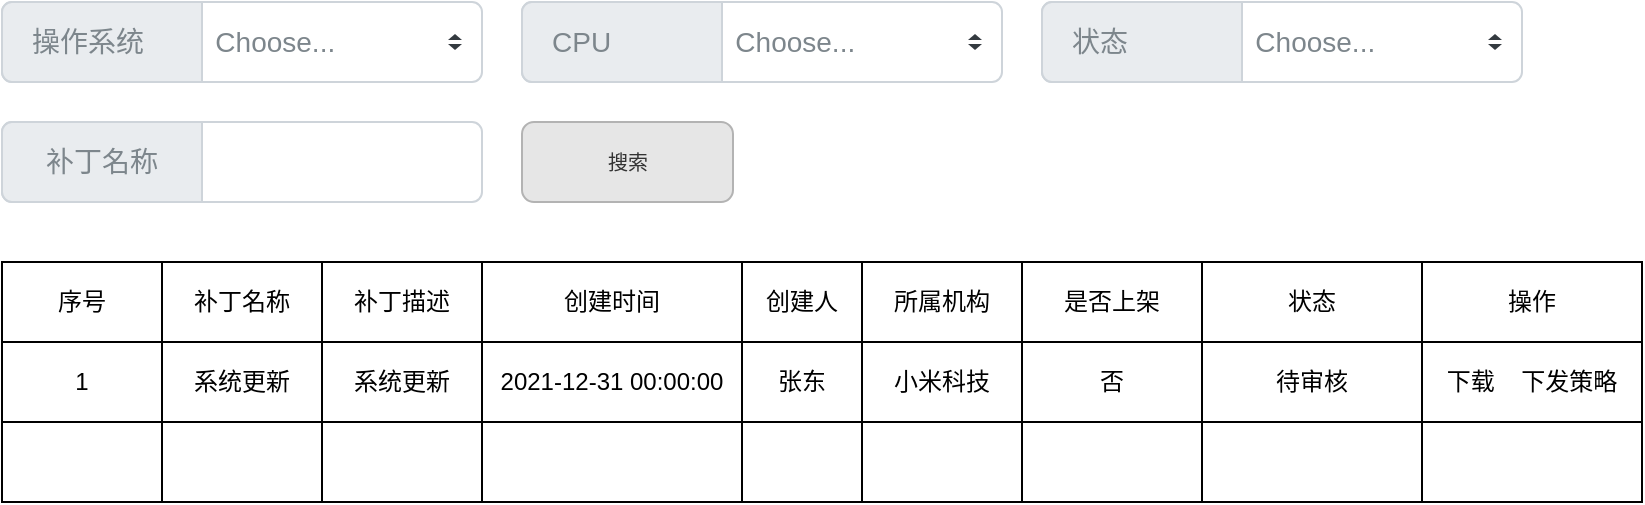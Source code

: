 <mxfile version="16.1.0" type="github">
  <diagram id="z2gaMsfShZ4F0MRCVoo6" name="第 1 页">
    <mxGraphModel dx="1038" dy="491" grid="1" gridSize="10" guides="1" tooltips="1" connect="1" arrows="1" fold="1" page="1" pageScale="1" pageWidth="827" pageHeight="1169" math="0" shadow="0">
      <root>
        <mxCell id="0" />
        <mxCell id="1" parent="0" />
        <mxCell id="6aC0EF3Te_C8uDhv51xv-1" value="" style="shape=table;html=1;whiteSpace=wrap;startSize=0;container=1;collapsible=0;childLayout=tableLayout;" parent="1" vertex="1">
          <mxGeometry x="100" y="170" width="820" height="120" as="geometry" />
        </mxCell>
        <mxCell id="6aC0EF3Te_C8uDhv51xv-2" value="" style="shape=partialRectangle;html=1;whiteSpace=wrap;collapsible=0;dropTarget=0;pointerEvents=0;fillColor=none;top=0;left=0;bottom=0;right=0;points=[[0,0.5],[1,0.5]];portConstraint=eastwest;" parent="6aC0EF3Te_C8uDhv51xv-1" vertex="1">
          <mxGeometry width="820" height="40" as="geometry" />
        </mxCell>
        <mxCell id="6aC0EF3Te_C8uDhv51xv-3" value="序号" style="shape=partialRectangle;html=1;whiteSpace=wrap;connectable=0;fillColor=none;top=0;left=0;bottom=0;right=0;overflow=hidden;pointerEvents=1;" parent="6aC0EF3Te_C8uDhv51xv-2" vertex="1">
          <mxGeometry width="80" height="40" as="geometry">
            <mxRectangle width="80" height="40" as="alternateBounds" />
          </mxGeometry>
        </mxCell>
        <mxCell id="6aC0EF3Te_C8uDhv51xv-4" value="补丁名称" style="shape=partialRectangle;html=1;whiteSpace=wrap;connectable=0;fillColor=none;top=0;left=0;bottom=0;right=0;overflow=hidden;pointerEvents=1;" parent="6aC0EF3Te_C8uDhv51xv-2" vertex="1">
          <mxGeometry x="80" width="80" height="40" as="geometry">
            <mxRectangle width="80" height="40" as="alternateBounds" />
          </mxGeometry>
        </mxCell>
        <mxCell id="6aC0EF3Te_C8uDhv51xv-5" value="补丁描述" style="shape=partialRectangle;html=1;whiteSpace=wrap;connectable=0;fillColor=none;top=0;left=0;bottom=0;right=0;overflow=hidden;pointerEvents=1;" parent="6aC0EF3Te_C8uDhv51xv-2" vertex="1">
          <mxGeometry x="160" width="80" height="40" as="geometry">
            <mxRectangle width="80" height="40" as="alternateBounds" />
          </mxGeometry>
        </mxCell>
        <mxCell id="6aC0EF3Te_C8uDhv51xv-14" value="创建时间" style="shape=partialRectangle;html=1;whiteSpace=wrap;connectable=0;fillColor=none;top=0;left=0;bottom=0;right=0;overflow=hidden;pointerEvents=1;" parent="6aC0EF3Te_C8uDhv51xv-2" vertex="1">
          <mxGeometry x="240" width="130" height="40" as="geometry">
            <mxRectangle width="130" height="40" as="alternateBounds" />
          </mxGeometry>
        </mxCell>
        <mxCell id="6aC0EF3Te_C8uDhv51xv-17" value="创建人" style="shape=partialRectangle;html=1;whiteSpace=wrap;connectable=0;fillColor=none;top=0;left=0;bottom=0;right=0;overflow=hidden;pointerEvents=1;" parent="6aC0EF3Te_C8uDhv51xv-2" vertex="1">
          <mxGeometry x="370" width="60" height="40" as="geometry">
            <mxRectangle width="60" height="40" as="alternateBounds" />
          </mxGeometry>
        </mxCell>
        <mxCell id="6aC0EF3Te_C8uDhv51xv-20" value="所属机构" style="shape=partialRectangle;html=1;whiteSpace=wrap;connectable=0;fillColor=none;top=0;left=0;bottom=0;right=0;overflow=hidden;pointerEvents=1;" parent="6aC0EF3Te_C8uDhv51xv-2" vertex="1">
          <mxGeometry x="430" width="80" height="40" as="geometry">
            <mxRectangle width="80" height="40" as="alternateBounds" />
          </mxGeometry>
        </mxCell>
        <mxCell id="6aC0EF3Te_C8uDhv51xv-23" value="是否上架" style="shape=partialRectangle;html=1;whiteSpace=wrap;connectable=0;fillColor=none;top=0;left=0;bottom=0;right=0;overflow=hidden;pointerEvents=1;" parent="6aC0EF3Te_C8uDhv51xv-2" vertex="1">
          <mxGeometry x="510" width="90" height="40" as="geometry">
            <mxRectangle width="90" height="40" as="alternateBounds" />
          </mxGeometry>
        </mxCell>
        <mxCell id="6aC0EF3Te_C8uDhv51xv-26" value="状态" style="shape=partialRectangle;html=1;whiteSpace=wrap;connectable=0;fillColor=none;top=0;left=0;bottom=0;right=0;overflow=hidden;pointerEvents=1;" parent="6aC0EF3Te_C8uDhv51xv-2" vertex="1">
          <mxGeometry x="600" width="110" height="40" as="geometry">
            <mxRectangle width="110" height="40" as="alternateBounds" />
          </mxGeometry>
        </mxCell>
        <mxCell id="6aC0EF3Te_C8uDhv51xv-38" value="操作" style="shape=partialRectangle;html=1;whiteSpace=wrap;connectable=0;fillColor=none;top=0;left=0;bottom=0;right=0;overflow=hidden;pointerEvents=1;" parent="6aC0EF3Te_C8uDhv51xv-2" vertex="1">
          <mxGeometry x="710" width="110" height="40" as="geometry">
            <mxRectangle width="110" height="40" as="alternateBounds" />
          </mxGeometry>
        </mxCell>
        <mxCell id="6aC0EF3Te_C8uDhv51xv-6" value="" style="shape=partialRectangle;html=1;whiteSpace=wrap;collapsible=0;dropTarget=0;pointerEvents=0;fillColor=none;top=0;left=0;bottom=0;right=0;points=[[0,0.5],[1,0.5]];portConstraint=eastwest;" parent="6aC0EF3Te_C8uDhv51xv-1" vertex="1">
          <mxGeometry y="40" width="820" height="40" as="geometry" />
        </mxCell>
        <mxCell id="6aC0EF3Te_C8uDhv51xv-7" value="1" style="shape=partialRectangle;html=1;whiteSpace=wrap;connectable=0;fillColor=none;top=0;left=0;bottom=0;right=0;overflow=hidden;pointerEvents=1;" parent="6aC0EF3Te_C8uDhv51xv-6" vertex="1">
          <mxGeometry width="80" height="40" as="geometry">
            <mxRectangle width="80" height="40" as="alternateBounds" />
          </mxGeometry>
        </mxCell>
        <mxCell id="6aC0EF3Te_C8uDhv51xv-8" value="系统更新" style="shape=partialRectangle;html=1;whiteSpace=wrap;connectable=0;fillColor=none;top=0;left=0;bottom=0;right=0;overflow=hidden;pointerEvents=1;" parent="6aC0EF3Te_C8uDhv51xv-6" vertex="1">
          <mxGeometry x="80" width="80" height="40" as="geometry">
            <mxRectangle width="80" height="40" as="alternateBounds" />
          </mxGeometry>
        </mxCell>
        <mxCell id="6aC0EF3Te_C8uDhv51xv-9" value="系统更新" style="shape=partialRectangle;html=1;whiteSpace=wrap;connectable=0;fillColor=none;top=0;left=0;bottom=0;right=0;overflow=hidden;pointerEvents=1;" parent="6aC0EF3Te_C8uDhv51xv-6" vertex="1">
          <mxGeometry x="160" width="80" height="40" as="geometry">
            <mxRectangle width="80" height="40" as="alternateBounds" />
          </mxGeometry>
        </mxCell>
        <mxCell id="6aC0EF3Te_C8uDhv51xv-15" value="2021-12-31 00:00:00" style="shape=partialRectangle;html=1;whiteSpace=wrap;connectable=0;fillColor=none;top=0;left=0;bottom=0;right=0;overflow=hidden;pointerEvents=1;" parent="6aC0EF3Te_C8uDhv51xv-6" vertex="1">
          <mxGeometry x="240" width="130" height="40" as="geometry">
            <mxRectangle width="130" height="40" as="alternateBounds" />
          </mxGeometry>
        </mxCell>
        <mxCell id="6aC0EF3Te_C8uDhv51xv-18" value="张东" style="shape=partialRectangle;html=1;whiteSpace=wrap;connectable=0;fillColor=none;top=0;left=0;bottom=0;right=0;overflow=hidden;pointerEvents=1;" parent="6aC0EF3Te_C8uDhv51xv-6" vertex="1">
          <mxGeometry x="370" width="60" height="40" as="geometry">
            <mxRectangle width="60" height="40" as="alternateBounds" />
          </mxGeometry>
        </mxCell>
        <mxCell id="6aC0EF3Te_C8uDhv51xv-21" value="小米科技" style="shape=partialRectangle;html=1;whiteSpace=wrap;connectable=0;fillColor=none;top=0;left=0;bottom=0;right=0;overflow=hidden;pointerEvents=1;" parent="6aC0EF3Te_C8uDhv51xv-6" vertex="1">
          <mxGeometry x="430" width="80" height="40" as="geometry">
            <mxRectangle width="80" height="40" as="alternateBounds" />
          </mxGeometry>
        </mxCell>
        <mxCell id="6aC0EF3Te_C8uDhv51xv-24" value="否" style="shape=partialRectangle;html=1;whiteSpace=wrap;connectable=0;fillColor=none;top=0;left=0;bottom=0;right=0;overflow=hidden;pointerEvents=1;" parent="6aC0EF3Te_C8uDhv51xv-6" vertex="1">
          <mxGeometry x="510" width="90" height="40" as="geometry">
            <mxRectangle width="90" height="40" as="alternateBounds" />
          </mxGeometry>
        </mxCell>
        <mxCell id="6aC0EF3Te_C8uDhv51xv-27" value="待审核" style="shape=partialRectangle;html=1;whiteSpace=wrap;connectable=0;fillColor=none;top=0;left=0;bottom=0;right=0;overflow=hidden;pointerEvents=1;" parent="6aC0EF3Te_C8uDhv51xv-6" vertex="1">
          <mxGeometry x="600" width="110" height="40" as="geometry">
            <mxRectangle width="110" height="40" as="alternateBounds" />
          </mxGeometry>
        </mxCell>
        <mxCell id="6aC0EF3Te_C8uDhv51xv-39" value="下载&amp;nbsp; &amp;nbsp; 下发策略" style="shape=partialRectangle;html=1;whiteSpace=wrap;connectable=0;fillColor=none;top=0;left=0;bottom=0;right=0;overflow=hidden;pointerEvents=1;" parent="6aC0EF3Te_C8uDhv51xv-6" vertex="1">
          <mxGeometry x="710" width="110" height="40" as="geometry">
            <mxRectangle width="110" height="40" as="alternateBounds" />
          </mxGeometry>
        </mxCell>
        <mxCell id="6aC0EF3Te_C8uDhv51xv-10" value="" style="shape=partialRectangle;html=1;whiteSpace=wrap;collapsible=0;dropTarget=0;pointerEvents=0;fillColor=none;top=0;left=0;bottom=0;right=0;points=[[0,0.5],[1,0.5]];portConstraint=eastwest;" parent="6aC0EF3Te_C8uDhv51xv-1" vertex="1">
          <mxGeometry y="80" width="820" height="40" as="geometry" />
        </mxCell>
        <mxCell id="6aC0EF3Te_C8uDhv51xv-11" value="" style="shape=partialRectangle;html=1;whiteSpace=wrap;connectable=0;fillColor=none;top=0;left=0;bottom=0;right=0;overflow=hidden;pointerEvents=1;" parent="6aC0EF3Te_C8uDhv51xv-10" vertex="1">
          <mxGeometry width="80" height="40" as="geometry">
            <mxRectangle width="80" height="40" as="alternateBounds" />
          </mxGeometry>
        </mxCell>
        <mxCell id="6aC0EF3Te_C8uDhv51xv-12" value="" style="shape=partialRectangle;html=1;whiteSpace=wrap;connectable=0;fillColor=none;top=0;left=0;bottom=0;right=0;overflow=hidden;pointerEvents=1;" parent="6aC0EF3Te_C8uDhv51xv-10" vertex="1">
          <mxGeometry x="80" width="80" height="40" as="geometry">
            <mxRectangle width="80" height="40" as="alternateBounds" />
          </mxGeometry>
        </mxCell>
        <mxCell id="6aC0EF3Te_C8uDhv51xv-13" value="" style="shape=partialRectangle;html=1;whiteSpace=wrap;connectable=0;fillColor=none;top=0;left=0;bottom=0;right=0;overflow=hidden;pointerEvents=1;" parent="6aC0EF3Te_C8uDhv51xv-10" vertex="1">
          <mxGeometry x="160" width="80" height="40" as="geometry">
            <mxRectangle width="80" height="40" as="alternateBounds" />
          </mxGeometry>
        </mxCell>
        <mxCell id="6aC0EF3Te_C8uDhv51xv-16" style="shape=partialRectangle;html=1;whiteSpace=wrap;connectable=0;fillColor=none;top=0;left=0;bottom=0;right=0;overflow=hidden;pointerEvents=1;" parent="6aC0EF3Te_C8uDhv51xv-10" vertex="1">
          <mxGeometry x="240" width="130" height="40" as="geometry">
            <mxRectangle width="130" height="40" as="alternateBounds" />
          </mxGeometry>
        </mxCell>
        <mxCell id="6aC0EF3Te_C8uDhv51xv-19" style="shape=partialRectangle;html=1;whiteSpace=wrap;connectable=0;fillColor=none;top=0;left=0;bottom=0;right=0;overflow=hidden;pointerEvents=1;" parent="6aC0EF3Te_C8uDhv51xv-10" vertex="1">
          <mxGeometry x="370" width="60" height="40" as="geometry">
            <mxRectangle width="60" height="40" as="alternateBounds" />
          </mxGeometry>
        </mxCell>
        <mxCell id="6aC0EF3Te_C8uDhv51xv-22" style="shape=partialRectangle;html=1;whiteSpace=wrap;connectable=0;fillColor=none;top=0;left=0;bottom=0;right=0;overflow=hidden;pointerEvents=1;" parent="6aC0EF3Te_C8uDhv51xv-10" vertex="1">
          <mxGeometry x="430" width="80" height="40" as="geometry">
            <mxRectangle width="80" height="40" as="alternateBounds" />
          </mxGeometry>
        </mxCell>
        <mxCell id="6aC0EF3Te_C8uDhv51xv-25" style="shape=partialRectangle;html=1;whiteSpace=wrap;connectable=0;fillColor=none;top=0;left=0;bottom=0;right=0;overflow=hidden;pointerEvents=1;" parent="6aC0EF3Te_C8uDhv51xv-10" vertex="1">
          <mxGeometry x="510" width="90" height="40" as="geometry">
            <mxRectangle width="90" height="40" as="alternateBounds" />
          </mxGeometry>
        </mxCell>
        <mxCell id="6aC0EF3Te_C8uDhv51xv-28" style="shape=partialRectangle;html=1;whiteSpace=wrap;connectable=0;fillColor=none;top=0;left=0;bottom=0;right=0;overflow=hidden;pointerEvents=1;" parent="6aC0EF3Te_C8uDhv51xv-10" vertex="1">
          <mxGeometry x="600" width="110" height="40" as="geometry">
            <mxRectangle width="110" height="40" as="alternateBounds" />
          </mxGeometry>
        </mxCell>
        <mxCell id="6aC0EF3Te_C8uDhv51xv-40" style="shape=partialRectangle;html=1;whiteSpace=wrap;connectable=0;fillColor=none;top=0;left=0;bottom=0;right=0;overflow=hidden;pointerEvents=1;" parent="6aC0EF3Te_C8uDhv51xv-10" vertex="1">
          <mxGeometry x="710" width="110" height="40" as="geometry">
            <mxRectangle width="110" height="40" as="alternateBounds" />
          </mxGeometry>
        </mxCell>
        <mxCell id="6aC0EF3Te_C8uDhv51xv-41" value="&amp;nbsp; &amp;nbsp;Choose..." style="html=1;shadow=0;dashed=0;shape=mxgraph.bootstrap.rrect;rSize=5;strokeColor=#CED4DA;html=1;whiteSpace=wrap;fillColor=#FFFFFF;fontColor=#7D868C;align=left;spacingLeft=80;spacing=15;fontSize=14;" parent="1" vertex="1">
          <mxGeometry x="100" y="40" width="240" height="40" as="geometry" />
        </mxCell>
        <mxCell id="6aC0EF3Te_C8uDhv51xv-42" value="" style="shape=triangle;direction=south;fillColor=#343A40;strokeColor=none;perimeter=none;" parent="6aC0EF3Te_C8uDhv51xv-41" vertex="1">
          <mxGeometry x="1" y="0.5" width="7" height="3" relative="1" as="geometry">
            <mxPoint x="-17" y="1" as="offset" />
          </mxGeometry>
        </mxCell>
        <mxCell id="6aC0EF3Te_C8uDhv51xv-43" value="" style="shape=triangle;direction=north;fillColor=#343A40;strokeColor=none;perimeter=none;" parent="6aC0EF3Te_C8uDhv51xv-41" vertex="1">
          <mxGeometry x="1" y="0.5" width="7" height="3" relative="1" as="geometry">
            <mxPoint x="-17" y="-4" as="offset" />
          </mxGeometry>
        </mxCell>
        <mxCell id="6aC0EF3Te_C8uDhv51xv-44" value="操作系统" style="html=1;shadow=0;dashed=0;shape=mxgraph.bootstrap.leftButton;strokeColor=#CED4DA;gradientColor=inherit;fontColor=inherit;fillColor=#E9ECEF;rSize=5;perimeter=none;whiteSpace=wrap;resizeHeight=1;fontSize=14;align=left;spacing=15;" parent="6aC0EF3Te_C8uDhv51xv-41" vertex="1">
          <mxGeometry width="100" height="40" relative="1" as="geometry" />
        </mxCell>
        <mxCell id="6aC0EF3Te_C8uDhv51xv-45" value="&amp;nbsp; &amp;nbsp;Choose..." style="html=1;shadow=0;dashed=0;shape=mxgraph.bootstrap.rrect;rSize=5;strokeColor=#CED4DA;html=1;whiteSpace=wrap;fillColor=#FFFFFF;fontColor=#7D868C;align=left;spacingLeft=80;spacing=15;fontSize=14;" parent="1" vertex="1">
          <mxGeometry x="360" y="40" width="240" height="40" as="geometry" />
        </mxCell>
        <mxCell id="6aC0EF3Te_C8uDhv51xv-46" value="" style="shape=triangle;direction=south;fillColor=#343A40;strokeColor=none;perimeter=none;" parent="6aC0EF3Te_C8uDhv51xv-45" vertex="1">
          <mxGeometry x="1" y="0.5" width="7" height="3" relative="1" as="geometry">
            <mxPoint x="-17" y="1" as="offset" />
          </mxGeometry>
        </mxCell>
        <mxCell id="6aC0EF3Te_C8uDhv51xv-47" value="" style="shape=triangle;direction=north;fillColor=#343A40;strokeColor=none;perimeter=none;" parent="6aC0EF3Te_C8uDhv51xv-45" vertex="1">
          <mxGeometry x="1" y="0.5" width="7" height="3" relative="1" as="geometry">
            <mxPoint x="-17" y="-4" as="offset" />
          </mxGeometry>
        </mxCell>
        <mxCell id="6aC0EF3Te_C8uDhv51xv-48" value="CPU" style="html=1;shadow=0;dashed=0;shape=mxgraph.bootstrap.leftButton;strokeColor=#CED4DA;gradientColor=inherit;fontColor=inherit;fillColor=#E9ECEF;rSize=5;perimeter=none;whiteSpace=wrap;resizeHeight=1;fontSize=14;align=left;spacing=15;" parent="6aC0EF3Te_C8uDhv51xv-45" vertex="1">
          <mxGeometry width="100" height="40" relative="1" as="geometry" />
        </mxCell>
        <mxCell id="6aC0EF3Te_C8uDhv51xv-53" value="&amp;nbsp; &amp;nbsp;Choose..." style="html=1;shadow=0;dashed=0;shape=mxgraph.bootstrap.rrect;rSize=5;strokeColor=#CED4DA;html=1;whiteSpace=wrap;fillColor=#FFFFFF;fontColor=#7D868C;align=left;spacingLeft=80;spacing=15;fontSize=14;" parent="1" vertex="1">
          <mxGeometry x="620" y="40" width="240" height="40" as="geometry" />
        </mxCell>
        <mxCell id="6aC0EF3Te_C8uDhv51xv-54" value="" style="shape=triangle;direction=south;fillColor=#343A40;strokeColor=none;perimeter=none;" parent="6aC0EF3Te_C8uDhv51xv-53" vertex="1">
          <mxGeometry x="1" y="0.5" width="7" height="3" relative="1" as="geometry">
            <mxPoint x="-17" y="1" as="offset" />
          </mxGeometry>
        </mxCell>
        <mxCell id="6aC0EF3Te_C8uDhv51xv-55" value="" style="shape=triangle;direction=north;fillColor=#343A40;strokeColor=none;perimeter=none;" parent="6aC0EF3Te_C8uDhv51xv-53" vertex="1">
          <mxGeometry x="1" y="0.5" width="7" height="3" relative="1" as="geometry">
            <mxPoint x="-17" y="-4" as="offset" />
          </mxGeometry>
        </mxCell>
        <mxCell id="6aC0EF3Te_C8uDhv51xv-56" value="状态" style="html=1;shadow=0;dashed=0;shape=mxgraph.bootstrap.leftButton;strokeColor=#CED4DA;gradientColor=inherit;fontColor=inherit;fillColor=#E9ECEF;rSize=5;perimeter=none;whiteSpace=wrap;resizeHeight=1;fontSize=14;align=left;spacing=15;" parent="6aC0EF3Te_C8uDhv51xv-53" vertex="1">
          <mxGeometry width="100" height="40" relative="1" as="geometry" />
        </mxCell>
        <mxCell id="6aC0EF3Te_C8uDhv51xv-57" value="&amp;nbsp; &amp;nbsp; &amp;nbsp; &amp;nbsp; &amp;nbsp; &amp;nbsp; &amp;nbsp;" style="html=1;shadow=0;dashed=0;shape=mxgraph.bootstrap.rrect;rSize=5;strokeColor=#CED4DA;html=1;whiteSpace=wrap;fillColor=#FFFFFF;fontColor=#7D868C;align=left;spacing=15;spacingLeft=40;fontSize=14;" parent="1" vertex="1">
          <mxGeometry x="100" y="100" width="240" height="40" as="geometry" />
        </mxCell>
        <mxCell id="6aC0EF3Te_C8uDhv51xv-58" value="补丁名称" style="html=1;shadow=0;dashed=0;shape=mxgraph.bootstrap.leftButton;strokeColor=inherit;gradientColor=inherit;fontColor=inherit;fillColor=#E9ECEF;rSize=5;perimeter=none;whiteSpace=wrap;resizeHeight=1;fontSize=14;" parent="6aC0EF3Te_C8uDhv51xv-57" vertex="1">
          <mxGeometry width="100" height="40" as="geometry" />
        </mxCell>
        <mxCell id="6aC0EF3Te_C8uDhv51xv-72" value="搜索" style="rounded=1;html=1;shadow=0;dashed=0;whiteSpace=wrap;fontSize=10;fillColor=#E6E6E6;align=center;strokeColor=#B3B3B3;fontColor=#333333;" parent="1" vertex="1">
          <mxGeometry x="360" y="100" width="105.5" height="40" as="geometry" />
        </mxCell>
      </root>
    </mxGraphModel>
  </diagram>
</mxfile>
